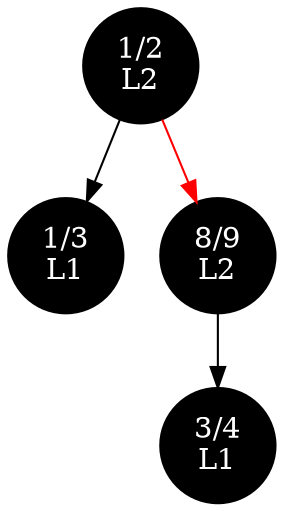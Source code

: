 digraph AATree {
    node [shape=circle style=filled fillcolor=black fontcolor=white];
    "n2885000239792" [label="1/2\nL2"]
    "n2885000239792" -> "n2885000239216";
    "n2885000239216" [label="1/3\nL1"]
    "n2885000239792" -> "n2885000238736" [color=red];
    "n2885000238736" [label="8/9\nL2"]
    "n2885000238736" -> "n2885000236336";
    "n2885000236336" [label="3/4\nL1"]
}
